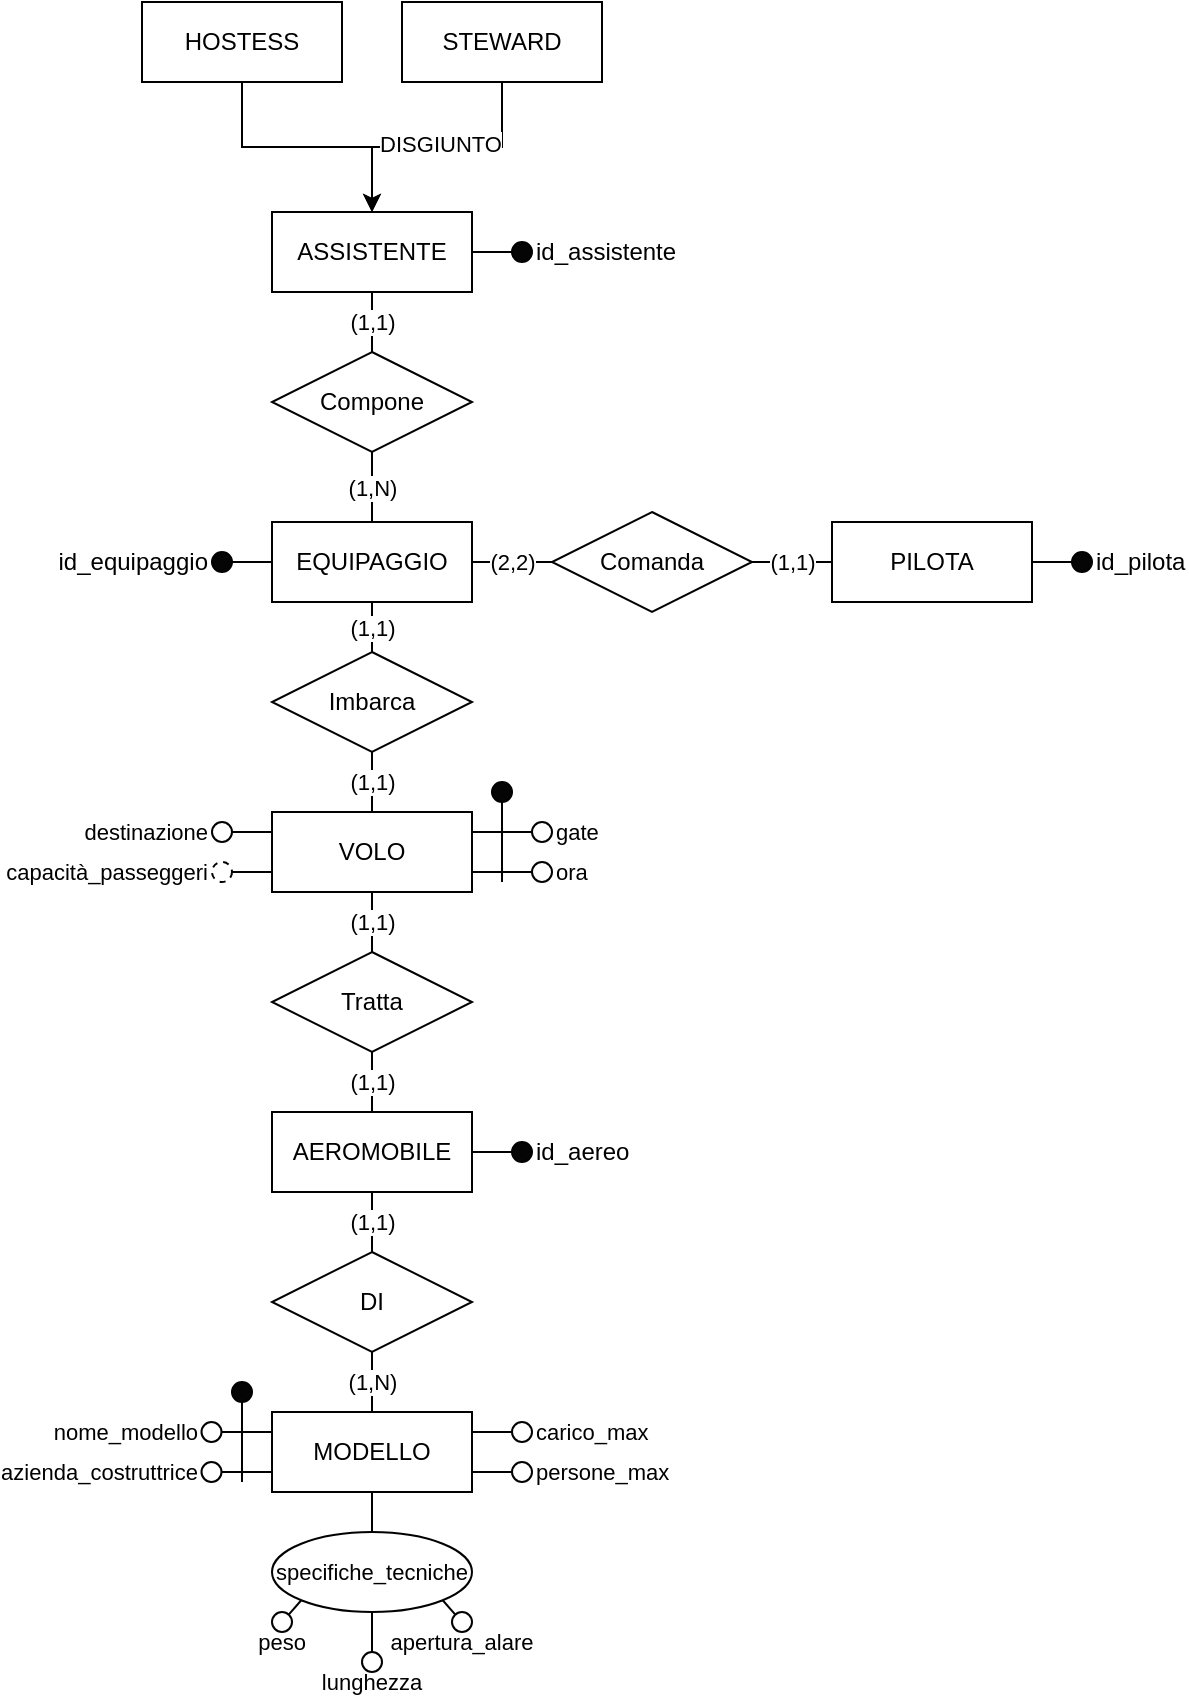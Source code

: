 <mxfile version="22.1.3" type="google" pages="4">
  <diagram name="Schema iniziale" id="0pPkHctfTOwJFwFsuPPr">
    <mxGraphModel grid="1" page="1" gridSize="10" guides="1" tooltips="1" connect="1" arrows="1" fold="1" pageScale="1" pageWidth="827" pageHeight="1169" math="0" shadow="0">
      <root>
        <mxCell id="0" />
        <mxCell id="1" parent="0" />
        <mxCell id="M8RDkimP0LEyit1O-IbQ-5" style="edgeStyle=orthogonalEdgeStyle;rounded=0;orthogonalLoop=1;jettySize=auto;html=1;entryX=0.5;entryY=0;entryDx=0;entryDy=0;" edge="1" parent="1" source="YR3IGx6ncRQYAdFYOEWZ-1" target="YR3IGx6ncRQYAdFYOEWZ-3">
          <mxGeometry relative="1" as="geometry">
            <mxPoint x="275" y="150.0" as="targetPoint" />
          </mxGeometry>
        </mxCell>
        <mxCell id="YR3IGx6ncRQYAdFYOEWZ-1" value="HOSTESS" style="whiteSpace=wrap;html=1;align=center;" vertex="1" parent="1">
          <mxGeometry x="225" y="150" width="100" height="40" as="geometry" />
        </mxCell>
        <mxCell id="M8RDkimP0LEyit1O-IbQ-6" style="edgeStyle=orthogonalEdgeStyle;rounded=0;orthogonalLoop=1;jettySize=auto;html=1;entryX=0.5;entryY=0;entryDx=0;entryDy=0;" edge="1" parent="1" source="YR3IGx6ncRQYAdFYOEWZ-2" target="YR3IGx6ncRQYAdFYOEWZ-3">
          <mxGeometry relative="1" as="geometry">
            <mxPoint x="410" y="150.0" as="targetPoint" />
          </mxGeometry>
        </mxCell>
        <mxCell id="X-rQMbt0zAnEZ4ICbaCi-1" value="DISGIUNTO" style="edgeLabel;html=1;align=center;verticalAlign=middle;resizable=0;points=[];fontSize=11;fontFamily=Helvetica;fontColor=default;" connectable="0" vertex="1" parent="M8RDkimP0LEyit1O-IbQ-6">
          <mxGeometry x="0.081" y="-2" relative="1" as="geometry">
            <mxPoint x="7" as="offset" />
          </mxGeometry>
        </mxCell>
        <mxCell id="YR3IGx6ncRQYAdFYOEWZ-2" value="STEWARD" style="whiteSpace=wrap;html=1;align=center;" vertex="1" parent="1">
          <mxGeometry x="355" y="150" width="100" height="40" as="geometry" />
        </mxCell>
        <mxCell id="YR3IGx6ncRQYAdFYOEWZ-34" style="edgeStyle=orthogonalEdgeStyle;rounded=0;orthogonalLoop=1;jettySize=auto;html=1;exitX=1;exitY=0.5;exitDx=0;exitDy=0;entryX=0;entryY=0.5;entryDx=0;entryDy=0;endArrow=none;endFill=0;" edge="1" parent="1" source="YR3IGx6ncRQYAdFYOEWZ-3" target="YR3IGx6ncRQYAdFYOEWZ-33">
          <mxGeometry relative="1" as="geometry" />
        </mxCell>
        <mxCell id="YR3IGx6ncRQYAdFYOEWZ-3" value="ASSISTENTE" style="whiteSpace=wrap;html=1;align=center;" vertex="1" parent="1">
          <mxGeometry x="290" y="255" width="100" height="40" as="geometry" />
        </mxCell>
        <mxCell id="YR3IGx6ncRQYAdFYOEWZ-40" style="edgeStyle=orthogonalEdgeStyle;rounded=0;orthogonalLoop=1;jettySize=auto;html=1;entryX=1;entryY=0.5;entryDx=0;entryDy=0;endArrow=none;endFill=0;" edge="1" parent="1" source="YR3IGx6ncRQYAdFYOEWZ-4" target="YR3IGx6ncRQYAdFYOEWZ-35">
          <mxGeometry relative="1" as="geometry" />
        </mxCell>
        <mxCell id="YR3IGx6ncRQYAdFYOEWZ-4" value="EQUIPAGGIO" style="whiteSpace=wrap;html=1;align=center;" vertex="1" parent="1">
          <mxGeometry x="290" y="410" width="100" height="40" as="geometry" />
        </mxCell>
        <mxCell id="YR3IGx6ncRQYAdFYOEWZ-5" value="PILOTA" style="whiteSpace=wrap;html=1;align=center;" vertex="1" parent="1">
          <mxGeometry x="570" y="410" width="100" height="40" as="geometry" />
        </mxCell>
        <mxCell id="YR3IGx6ncRQYAdFYOEWZ-6" value="MODELLO" style="whiteSpace=wrap;html=1;align=center;" vertex="1" parent="1">
          <mxGeometry x="290" y="855" width="100" height="40" as="geometry" />
        </mxCell>
        <mxCell id="YR3IGx6ncRQYAdFYOEWZ-7" value="AEROMOBILE" style="whiteSpace=wrap;html=1;align=center;" vertex="1" parent="1">
          <mxGeometry x="290" y="705" width="100" height="40" as="geometry" />
        </mxCell>
        <mxCell id="YR3IGx6ncRQYAdFYOEWZ-8" value="VOLO" style="whiteSpace=wrap;html=1;align=center;" vertex="1" parent="1">
          <mxGeometry x="290" y="555" width="100" height="40" as="geometry" />
        </mxCell>
        <mxCell id="YR3IGx6ncRQYAdFYOEWZ-9" value="Compone" style="shape=rhombus;perimeter=rhombusPerimeter;whiteSpace=wrap;html=1;align=center;" vertex="1" parent="1">
          <mxGeometry x="290" y="325" width="100" height="50" as="geometry" />
        </mxCell>
        <mxCell id="YR3IGx6ncRQYAdFYOEWZ-11" value="Comanda" style="shape=rhombus;perimeter=rhombusPerimeter;whiteSpace=wrap;html=1;align=center;" vertex="1" parent="1">
          <mxGeometry x="430" y="405" width="100" height="50" as="geometry" />
        </mxCell>
        <mxCell id="YR3IGx6ncRQYAdFYOEWZ-12" value="Imbarca" style="shape=rhombus;perimeter=rhombusPerimeter;whiteSpace=wrap;html=1;align=center;" vertex="1" parent="1">
          <mxGeometry x="290" y="475" width="100" height="50" as="geometry" />
        </mxCell>
        <mxCell id="YR3IGx6ncRQYAdFYOEWZ-13" value="Tratta" style="shape=rhombus;perimeter=rhombusPerimeter;whiteSpace=wrap;html=1;align=center;" vertex="1" parent="1">
          <mxGeometry x="290" y="625" width="100" height="50" as="geometry" />
        </mxCell>
        <mxCell id="YR3IGx6ncRQYAdFYOEWZ-14" value="DI" style="shape=rhombus;perimeter=rhombusPerimeter;whiteSpace=wrap;html=1;align=center;" vertex="1" parent="1">
          <mxGeometry x="290" y="775" width="100" height="50" as="geometry" />
        </mxCell>
        <mxCell id="YR3IGx6ncRQYAdFYOEWZ-18" value="(1,1)" style="endArrow=none;html=1;rounded=0;exitX=0.5;exitY=1;exitDx=0;exitDy=0;entryX=0.5;entryY=0;entryDx=0;entryDy=0;" edge="1" parent="1" source="YR3IGx6ncRQYAdFYOEWZ-8" target="YR3IGx6ncRQYAdFYOEWZ-13">
          <mxGeometry relative="1" as="geometry">
            <mxPoint x="250" y="625" as="sourcePoint" />
            <mxPoint x="410" y="625" as="targetPoint" />
          </mxGeometry>
        </mxCell>
        <mxCell id="YR3IGx6ncRQYAdFYOEWZ-20" value="(1,1)" style="endArrow=none;html=1;rounded=0;exitX=0.5;exitY=1;exitDx=0;exitDy=0;entryX=0.5;entryY=0;entryDx=0;entryDy=0;" edge="1" parent="1" source="YR3IGx6ncRQYAdFYOEWZ-13" target="YR3IGx6ncRQYAdFYOEWZ-7">
          <mxGeometry relative="1" as="geometry">
            <mxPoint x="250" y="645" as="sourcePoint" />
            <mxPoint x="410" y="645" as="targetPoint" />
          </mxGeometry>
        </mxCell>
        <mxCell id="YR3IGx6ncRQYAdFYOEWZ-21" value="(1,1)" style="endArrow=none;html=1;rounded=0;exitX=0.5;exitY=1;exitDx=0;exitDy=0;entryX=0.5;entryY=0;entryDx=0;entryDy=0;" edge="1" parent="1" source="YR3IGx6ncRQYAdFYOEWZ-7" target="YR3IGx6ncRQYAdFYOEWZ-14">
          <mxGeometry relative="1" as="geometry">
            <mxPoint x="210" y="725" as="sourcePoint" />
            <mxPoint x="370" y="725" as="targetPoint" />
          </mxGeometry>
        </mxCell>
        <mxCell id="YR3IGx6ncRQYAdFYOEWZ-22" value="(1,N)" style="endArrow=none;html=1;rounded=0;entryX=0.5;entryY=1;entryDx=0;entryDy=0;exitX=0.5;exitY=0;exitDx=0;exitDy=0;" edge="1" parent="1" source="YR3IGx6ncRQYAdFYOEWZ-6" target="YR3IGx6ncRQYAdFYOEWZ-14">
          <mxGeometry relative="1" as="geometry">
            <mxPoint x="220" y="735" as="sourcePoint" />
            <mxPoint x="380" y="735" as="targetPoint" />
          </mxGeometry>
        </mxCell>
        <mxCell id="YR3IGx6ncRQYAdFYOEWZ-23" value="(1,1)" style="endArrow=none;html=1;rounded=0;entryX=0.5;entryY=0;entryDx=0;entryDy=0;exitX=0.5;exitY=1;exitDx=0;exitDy=0;" edge="1" parent="1" source="YR3IGx6ncRQYAdFYOEWZ-12" target="YR3IGx6ncRQYAdFYOEWZ-8">
          <mxGeometry relative="1" as="geometry">
            <mxPoint x="340" y="525" as="sourcePoint" />
            <mxPoint x="500" y="525" as="targetPoint" />
          </mxGeometry>
        </mxCell>
        <mxCell id="YR3IGx6ncRQYAdFYOEWZ-24" value="(1,1)" style="endArrow=none;html=1;rounded=0;entryX=0.5;entryY=0;entryDx=0;entryDy=0;exitX=0.5;exitY=1;exitDx=0;exitDy=0;" edge="1" parent="1" source="YR3IGx6ncRQYAdFYOEWZ-4" target="YR3IGx6ncRQYAdFYOEWZ-12">
          <mxGeometry relative="1" as="geometry">
            <mxPoint x="350" y="535" as="sourcePoint" />
            <mxPoint x="350" y="565" as="targetPoint" />
          </mxGeometry>
        </mxCell>
        <mxCell id="YR3IGx6ncRQYAdFYOEWZ-25" value="&lt;span style=&quot;color: rgb(0, 0, 0); font-family: Helvetica; font-size: 11px; font-style: normal; font-variant-ligatures: normal; font-variant-caps: normal; font-weight: 400; letter-spacing: normal; orphans: 2; text-align: center; text-indent: 0px; text-transform: none; widows: 2; word-spacing: 0px; -webkit-text-stroke-width: 0px; background-color: rgb(255, 255, 255); text-decoration-thickness: initial; text-decoration-style: initial; text-decoration-color: initial; float: none; display: inline !important;&quot;&gt;(2,2)&lt;/span&gt;" style="endArrow=none;html=1;rounded=0;entryX=0;entryY=0.5;entryDx=0;entryDy=0;exitX=1;exitY=0.5;exitDx=0;exitDy=0;" edge="1" parent="1" source="YR3IGx6ncRQYAdFYOEWZ-4" target="YR3IGx6ncRQYAdFYOEWZ-11">
          <mxGeometry relative="1" as="geometry">
            <mxPoint x="350" y="460" as="sourcePoint" />
            <mxPoint x="350" y="480" as="targetPoint" />
          </mxGeometry>
        </mxCell>
        <mxCell id="YR3IGx6ncRQYAdFYOEWZ-26" value="&lt;span style=&quot;color: rgb(0, 0, 0); font-family: Helvetica; font-size: 11px; font-style: normal; font-variant-ligatures: normal; font-variant-caps: normal; font-weight: 400; letter-spacing: normal; orphans: 2; text-align: center; text-indent: 0px; text-transform: none; widows: 2; word-spacing: 0px; -webkit-text-stroke-width: 0px; background-color: rgb(255, 255, 255); text-decoration-thickness: initial; text-decoration-style: initial; text-decoration-color: initial; float: none; display: inline !important;&quot;&gt;(1,1)&lt;/span&gt;" style="endArrow=none;html=1;rounded=0;entryX=1;entryY=0.5;entryDx=0;entryDy=0;exitX=0;exitY=0.5;exitDx=0;exitDy=0;" edge="1" parent="1" source="YR3IGx6ncRQYAdFYOEWZ-5" target="YR3IGx6ncRQYAdFYOEWZ-11">
          <mxGeometry relative="1" as="geometry">
            <mxPoint x="400" y="440" as="sourcePoint" />
            <mxPoint x="450" y="435" as="targetPoint" />
          </mxGeometry>
        </mxCell>
        <mxCell id="YR3IGx6ncRQYAdFYOEWZ-27" value="&lt;span style=&quot;color: rgb(0, 0, 0); font-family: Helvetica; font-size: 11px; font-style: normal; font-variant-ligatures: normal; font-variant-caps: normal; font-weight: 400; letter-spacing: normal; orphans: 2; text-align: center; text-indent: 0px; text-transform: none; widows: 2; word-spacing: 0px; -webkit-text-stroke-width: 0px; background-color: rgb(255, 255, 255); text-decoration-thickness: initial; text-decoration-style: initial; text-decoration-color: initial; float: none; display: inline !important;&quot;&gt;(1,N)&lt;/span&gt;" style="endArrow=none;html=1;rounded=0;entryX=0.5;entryY=0;entryDx=0;entryDy=0;exitX=0.5;exitY=1;exitDx=0;exitDy=0;" edge="1" parent="1" source="YR3IGx6ncRQYAdFYOEWZ-9" target="YR3IGx6ncRQYAdFYOEWZ-4">
          <mxGeometry relative="1" as="geometry">
            <mxPoint x="350" y="465" as="sourcePoint" />
            <mxPoint x="350" y="485" as="targetPoint" />
          </mxGeometry>
        </mxCell>
        <mxCell id="YR3IGx6ncRQYAdFYOEWZ-28" value="(1,1)" style="endArrow=none;html=1;rounded=0;entryX=0.5;entryY=0;entryDx=0;entryDy=0;exitX=0.5;exitY=1;exitDx=0;exitDy=0;" edge="1" parent="1" source="YR3IGx6ncRQYAdFYOEWZ-3" target="YR3IGx6ncRQYAdFYOEWZ-9">
          <mxGeometry relative="1" as="geometry">
            <mxPoint x="339.8" y="285" as="sourcePoint" />
            <mxPoint x="339.8" y="305" as="targetPoint" />
          </mxGeometry>
        </mxCell>
        <mxCell id="YR3IGx6ncRQYAdFYOEWZ-33" value="id_assistente" style="ellipse;whiteSpace=wrap;html=1;align=left;fontStyle=0;verticalAlign=middle;horizontal=1;labelPosition=right;verticalLabelPosition=middle;labelBackgroundColor=none;fillStyle=auto;fillColor=#050505;" vertex="1" parent="1">
          <mxGeometry x="410" y="270" width="10" height="10" as="geometry" />
        </mxCell>
        <mxCell id="YR3IGx6ncRQYAdFYOEWZ-35" value="id_equipaggio" style="ellipse;whiteSpace=wrap;html=1;align=right;fontStyle=0;verticalAlign=middle;horizontal=1;labelPosition=left;verticalLabelPosition=middle;labelBackgroundColor=none;fillStyle=auto;fillColor=#050505;" vertex="1" parent="1">
          <mxGeometry x="260" y="425" width="10" height="10" as="geometry" />
        </mxCell>
        <mxCell id="YR3IGx6ncRQYAdFYOEWZ-36" value="id_pilota" style="ellipse;whiteSpace=wrap;html=1;align=left;fontStyle=0;verticalAlign=middle;horizontal=1;labelPosition=right;verticalLabelPosition=middle;labelBackgroundColor=none;fillStyle=auto;fillColor=#050505;" vertex="1" parent="1">
          <mxGeometry x="690" y="425" width="10" height="10" as="geometry" />
        </mxCell>
        <mxCell id="YR3IGx6ncRQYAdFYOEWZ-37" value="id_aereo" style="ellipse;whiteSpace=wrap;html=1;align=left;fontStyle=0;verticalAlign=middle;horizontal=1;labelPosition=right;verticalLabelPosition=middle;labelBackgroundColor=none;fillStyle=auto;fillColor=#050505;" vertex="1" parent="1">
          <mxGeometry x="410" y="720" width="10" height="10" as="geometry" />
        </mxCell>
        <mxCell id="YR3IGx6ncRQYAdFYOEWZ-38" style="edgeStyle=orthogonalEdgeStyle;rounded=0;orthogonalLoop=1;jettySize=auto;html=1;entryX=0;entryY=0.5;entryDx=0;entryDy=0;endArrow=none;endFill=0;" edge="1" parent="1" source="YR3IGx6ncRQYAdFYOEWZ-7" target="YR3IGx6ncRQYAdFYOEWZ-37">
          <mxGeometry relative="1" as="geometry" />
        </mxCell>
        <mxCell id="YR3IGx6ncRQYAdFYOEWZ-41" style="edgeStyle=orthogonalEdgeStyle;shape=connector;rounded=0;orthogonalLoop=1;jettySize=auto;html=1;entryX=0;entryY=0.5;entryDx=0;entryDy=0;labelBackgroundColor=default;strokeColor=default;align=center;verticalAlign=middle;fontFamily=Helvetica;fontSize=11;fontColor=default;endArrow=none;endFill=0;" edge="1" parent="1" source="YR3IGx6ncRQYAdFYOEWZ-5" target="YR3IGx6ncRQYAdFYOEWZ-36">
          <mxGeometry relative="1" as="geometry">
            <Array as="points">
              <mxPoint x="650" y="430" />
              <mxPoint x="650" y="430" />
            </Array>
          </mxGeometry>
        </mxCell>
        <mxCell id="YR3IGx6ncRQYAdFYOEWZ-61" style="edgeStyle=orthogonalEdgeStyle;shape=connector;rounded=0;orthogonalLoop=1;jettySize=auto;html=1;entryX=0;entryY=0.25;entryDx=0;entryDy=0;labelBackgroundColor=default;strokeColor=default;align=center;verticalAlign=middle;fontFamily=Helvetica;fontSize=11;fontColor=default;endArrow=none;endFill=0;" edge="1" parent="1" source="YR3IGx6ncRQYAdFYOEWZ-43" target="YR3IGx6ncRQYAdFYOEWZ-8">
          <mxGeometry relative="1" as="geometry" />
        </mxCell>
        <mxCell id="YR3IGx6ncRQYAdFYOEWZ-43" value="destinazione" style="ellipse;whiteSpace=wrap;html=1;align=right;fontFamily=Helvetica;fontSize=11;fontColor=default;labelPosition=left;verticalLabelPosition=middle;verticalAlign=middle;" vertex="1" parent="1">
          <mxGeometry x="260" y="560" width="10" height="10" as="geometry" />
        </mxCell>
        <mxCell id="YR3IGx6ncRQYAdFYOEWZ-58" style="edgeStyle=orthogonalEdgeStyle;shape=connector;rounded=0;orthogonalLoop=1;jettySize=auto;html=1;entryX=1;entryY=0.25;entryDx=0;entryDy=0;labelBackgroundColor=default;strokeColor=default;align=center;verticalAlign=middle;fontFamily=Helvetica;fontSize=11;fontColor=default;endArrow=none;endFill=0;" edge="1" parent="1" source="YR3IGx6ncRQYAdFYOEWZ-47" target="YR3IGx6ncRQYAdFYOEWZ-8">
          <mxGeometry relative="1" as="geometry" />
        </mxCell>
        <mxCell id="YR3IGx6ncRQYAdFYOEWZ-47" value="gate" style="ellipse;whiteSpace=wrap;html=1;align=left;fontFamily=Helvetica;fontSize=11;fontColor=default;labelPosition=right;verticalLabelPosition=middle;verticalAlign=middle;" vertex="1" parent="1">
          <mxGeometry x="420" y="560" width="10" height="10" as="geometry" />
        </mxCell>
        <mxCell id="YR3IGx6ncRQYAdFYOEWZ-57" style="edgeStyle=orthogonalEdgeStyle;shape=connector;rounded=0;orthogonalLoop=1;jettySize=auto;html=1;entryX=1;entryY=0.75;entryDx=0;entryDy=0;labelBackgroundColor=default;strokeColor=default;align=center;verticalAlign=middle;fontFamily=Helvetica;fontSize=11;fontColor=default;endArrow=none;endFill=0;" edge="1" parent="1" source="YR3IGx6ncRQYAdFYOEWZ-49" target="YR3IGx6ncRQYAdFYOEWZ-8">
          <mxGeometry relative="1" as="geometry">
            <Array as="points">
              <mxPoint x="410" y="585" />
              <mxPoint x="410" y="585" />
            </Array>
          </mxGeometry>
        </mxCell>
        <mxCell id="YR3IGx6ncRQYAdFYOEWZ-49" value="ora" style="ellipse;whiteSpace=wrap;html=1;align=left;fontFamily=Helvetica;fontSize=11;fontColor=default;labelPosition=right;verticalLabelPosition=middle;verticalAlign=middle;" vertex="1" parent="1">
          <mxGeometry x="420" y="580" width="10" height="10" as="geometry" />
        </mxCell>
        <mxCell id="YR3IGx6ncRQYAdFYOEWZ-63" style="edgeStyle=orthogonalEdgeStyle;shape=connector;rounded=0;orthogonalLoop=1;jettySize=auto;html=1;entryX=0;entryY=0.75;entryDx=0;entryDy=0;labelBackgroundColor=default;strokeColor=default;align=center;verticalAlign=middle;fontFamily=Helvetica;fontSize=11;fontColor=default;endArrow=none;endFill=0;" edge="1" parent="1" source="YR3IGx6ncRQYAdFYOEWZ-62" target="YR3IGx6ncRQYAdFYOEWZ-8">
          <mxGeometry relative="1" as="geometry" />
        </mxCell>
        <mxCell id="YR3IGx6ncRQYAdFYOEWZ-62" value="capacità_passeggeri" style="ellipse;whiteSpace=wrap;html=1;align=right;dashed=1;fontFamily=Helvetica;fontSize=11;fontColor=default;labelPosition=left;verticalLabelPosition=middle;verticalAlign=middle;" vertex="1" parent="1">
          <mxGeometry x="260" y="580" width="10" height="10" as="geometry" />
        </mxCell>
        <mxCell id="YR3IGx6ncRQYAdFYOEWZ-75" style="edgeStyle=orthogonalEdgeStyle;shape=connector;rounded=0;orthogonalLoop=1;jettySize=auto;html=1;entryX=1;entryY=0.25;entryDx=0;entryDy=0;labelBackgroundColor=default;strokeColor=default;align=center;verticalAlign=middle;fontFamily=Helvetica;fontSize=11;fontColor=default;endArrow=none;endFill=0;" edge="1" parent="1" source="YR3IGx6ncRQYAdFYOEWZ-64" target="YR3IGx6ncRQYAdFYOEWZ-6">
          <mxGeometry relative="1" as="geometry" />
        </mxCell>
        <mxCell id="YR3IGx6ncRQYAdFYOEWZ-64" value="carico_max" style="ellipse;whiteSpace=wrap;html=1;align=left;fontFamily=Helvetica;fontSize=11;fontColor=default;labelPosition=right;verticalLabelPosition=middle;verticalAlign=middle;" vertex="1" parent="1">
          <mxGeometry x="410" y="860" width="10" height="10" as="geometry" />
        </mxCell>
        <mxCell id="YR3IGx6ncRQYAdFYOEWZ-76" style="edgeStyle=orthogonalEdgeStyle;shape=connector;rounded=0;orthogonalLoop=1;jettySize=auto;html=1;entryX=1;entryY=0.75;entryDx=0;entryDy=0;labelBackgroundColor=default;strokeColor=default;align=center;verticalAlign=middle;fontFamily=Helvetica;fontSize=11;fontColor=default;endArrow=none;endFill=0;" edge="1" parent="1" source="YR3IGx6ncRQYAdFYOEWZ-65" target="YR3IGx6ncRQYAdFYOEWZ-6">
          <mxGeometry relative="1" as="geometry" />
        </mxCell>
        <mxCell id="YR3IGx6ncRQYAdFYOEWZ-65" value="persone_max" style="ellipse;whiteSpace=wrap;html=1;align=left;fontFamily=Helvetica;fontSize=11;fontColor=default;labelPosition=right;verticalLabelPosition=middle;verticalAlign=middle;" vertex="1" parent="1">
          <mxGeometry x="410" y="880" width="10" height="10" as="geometry" />
        </mxCell>
        <mxCell id="YR3IGx6ncRQYAdFYOEWZ-73" style="edgeStyle=orthogonalEdgeStyle;shape=connector;rounded=0;orthogonalLoop=1;jettySize=auto;html=1;entryX=0;entryY=0.25;entryDx=0;entryDy=0;labelBackgroundColor=default;strokeColor=default;align=center;verticalAlign=middle;fontFamily=Helvetica;fontSize=11;fontColor=default;endArrow=none;endFill=0;" edge="1" parent="1" source="YR3IGx6ncRQYAdFYOEWZ-66" target="YR3IGx6ncRQYAdFYOEWZ-6">
          <mxGeometry relative="1" as="geometry" />
        </mxCell>
        <mxCell id="YR3IGx6ncRQYAdFYOEWZ-66" value="nome_modello" style="ellipse;whiteSpace=wrap;html=1;align=right;fontFamily=Helvetica;fontSize=11;fontColor=default;labelPosition=left;verticalLabelPosition=middle;verticalAlign=middle;" vertex="1" parent="1">
          <mxGeometry x="254.75" y="860" width="10" height="10" as="geometry" />
        </mxCell>
        <mxCell id="YR3IGx6ncRQYAdFYOEWZ-74" style="edgeStyle=orthogonalEdgeStyle;shape=connector;rounded=0;orthogonalLoop=1;jettySize=auto;html=1;entryX=0;entryY=0.75;entryDx=0;entryDy=0;labelBackgroundColor=default;strokeColor=default;align=center;verticalAlign=middle;fontFamily=Helvetica;fontSize=11;fontColor=default;endArrow=none;endFill=0;" edge="1" parent="1" source="YR3IGx6ncRQYAdFYOEWZ-67" target="YR3IGx6ncRQYAdFYOEWZ-6">
          <mxGeometry relative="1" as="geometry" />
        </mxCell>
        <mxCell id="YR3IGx6ncRQYAdFYOEWZ-67" value="azienda_costruttrice" style="ellipse;whiteSpace=wrap;html=1;align=right;fontFamily=Helvetica;fontSize=11;fontColor=default;labelPosition=left;verticalLabelPosition=middle;verticalAlign=middle;" vertex="1" parent="1">
          <mxGeometry x="254.75" y="880" width="10" height="10" as="geometry" />
        </mxCell>
        <mxCell id="YR3IGx6ncRQYAdFYOEWZ-79" style="edgeStyle=orthogonalEdgeStyle;shape=connector;rounded=0;orthogonalLoop=1;jettySize=auto;html=1;entryX=0.5;entryY=1;entryDx=0;entryDy=0;labelBackgroundColor=default;strokeColor=default;align=center;verticalAlign=middle;fontFamily=Helvetica;fontSize=11;fontColor=default;endArrow=none;endFill=0;" edge="1" parent="1" source="YR3IGx6ncRQYAdFYOEWZ-78" target="YR3IGx6ncRQYAdFYOEWZ-6">
          <mxGeometry relative="1" as="geometry" />
        </mxCell>
        <mxCell id="YR3IGx6ncRQYAdFYOEWZ-78" value="specifiche_tecniche" style="ellipse;whiteSpace=wrap;html=1;align=center;fontFamily=Helvetica;fontSize=11;fontColor=default;" vertex="1" parent="1">
          <mxGeometry x="290" y="915" width="100" height="40" as="geometry" />
        </mxCell>
        <mxCell id="YR3IGx6ncRQYAdFYOEWZ-90" style="shape=connector;rounded=0;orthogonalLoop=1;jettySize=auto;html=1;entryX=0;entryY=1;entryDx=0;entryDy=0;labelBackgroundColor=default;strokeColor=default;align=center;verticalAlign=middle;fontFamily=Helvetica;fontSize=11;fontColor=default;endArrow=none;endFill=0;" edge="1" parent="1" source="YR3IGx6ncRQYAdFYOEWZ-80" target="YR3IGx6ncRQYAdFYOEWZ-78">
          <mxGeometry relative="1" as="geometry" />
        </mxCell>
        <mxCell id="YR3IGx6ncRQYAdFYOEWZ-80" value="peso" style="ellipse;whiteSpace=wrap;html=1;align=center;fontFamily=Helvetica;fontSize=11;fontColor=default;labelPosition=center;verticalLabelPosition=bottom;verticalAlign=middle;" vertex="1" parent="1">
          <mxGeometry x="290" y="955" width="10" height="10" as="geometry" />
        </mxCell>
        <mxCell id="YR3IGx6ncRQYAdFYOEWZ-83" style="shape=connector;rounded=0;orthogonalLoop=1;jettySize=auto;html=1;entryX=0.5;entryY=1;entryDx=0;entryDy=0;labelBackgroundColor=default;strokeColor=default;align=center;verticalAlign=middle;fontFamily=Helvetica;fontSize=11;fontColor=default;endArrow=none;endFill=0;" edge="1" parent="1" source="YR3IGx6ncRQYAdFYOEWZ-81" target="YR3IGx6ncRQYAdFYOEWZ-78">
          <mxGeometry relative="1" as="geometry" />
        </mxCell>
        <mxCell id="YR3IGx6ncRQYAdFYOEWZ-81" value="lunghezza" style="ellipse;whiteSpace=wrap;html=1;align=center;fontFamily=Helvetica;fontSize=11;fontColor=default;labelPosition=center;verticalLabelPosition=bottom;verticalAlign=middle;" vertex="1" parent="1">
          <mxGeometry x="335" y="975" width="10" height="10" as="geometry" />
        </mxCell>
        <mxCell id="YR3IGx6ncRQYAdFYOEWZ-91" style="shape=connector;rounded=0;orthogonalLoop=1;jettySize=auto;html=1;entryX=1;entryY=1;entryDx=0;entryDy=0;labelBackgroundColor=default;strokeColor=default;align=center;verticalAlign=middle;fontFamily=Helvetica;fontSize=11;fontColor=default;endArrow=none;endFill=0;" edge="1" parent="1" source="YR3IGx6ncRQYAdFYOEWZ-82" target="YR3IGx6ncRQYAdFYOEWZ-78">
          <mxGeometry relative="1" as="geometry" />
        </mxCell>
        <mxCell id="YR3IGx6ncRQYAdFYOEWZ-82" value="apertura_alare" style="ellipse;whiteSpace=wrap;html=1;align=center;fontFamily=Helvetica;fontSize=11;fontColor=default;labelPosition=center;verticalLabelPosition=bottom;verticalAlign=middle;" vertex="1" parent="1">
          <mxGeometry x="380" y="955" width="10" height="10" as="geometry" />
        </mxCell>
        <mxCell id="YR3IGx6ncRQYAdFYOEWZ-93" style="edgeStyle=orthogonalEdgeStyle;shape=connector;rounded=0;orthogonalLoop=1;jettySize=auto;html=1;labelBackgroundColor=default;strokeColor=default;align=center;verticalAlign=middle;fontFamily=Helvetica;fontSize=11;fontColor=default;endArrow=none;endFill=0;" edge="1" parent="1" source="YR3IGx6ncRQYAdFYOEWZ-92">
          <mxGeometry relative="1" as="geometry">
            <mxPoint x="405" y="590" as="targetPoint" />
          </mxGeometry>
        </mxCell>
        <mxCell id="YR3IGx6ncRQYAdFYOEWZ-92" value="" style="ellipse;whiteSpace=wrap;html=1;align=center;fontFamily=Helvetica;fontSize=11;fontColor=default;fillColor=#050505;" vertex="1" parent="1">
          <mxGeometry x="400" y="540" width="10" height="10" as="geometry" />
        </mxCell>
        <mxCell id="YR3IGx6ncRQYAdFYOEWZ-96" style="edgeStyle=orthogonalEdgeStyle;shape=connector;rounded=0;orthogonalLoop=1;jettySize=auto;html=1;labelBackgroundColor=default;strokeColor=default;align=center;verticalAlign=middle;fontFamily=Helvetica;fontSize=11;fontColor=default;endArrow=none;endFill=0;" edge="1" parent="1" source="YR3IGx6ncRQYAdFYOEWZ-95">
          <mxGeometry relative="1" as="geometry">
            <mxPoint x="275" y="890" as="targetPoint" />
          </mxGeometry>
        </mxCell>
        <mxCell id="YR3IGx6ncRQYAdFYOEWZ-95" value="" style="ellipse;whiteSpace=wrap;html=1;align=center;fontFamily=Helvetica;fontSize=11;fontColor=default;fillColor=#050505;" vertex="1" parent="1">
          <mxGeometry x="270" y="840" width="10" height="10" as="geometry" />
        </mxCell>
      </root>
    </mxGraphModel>
  </diagram>
  <diagram id="NV2L15p_hMeZvEWUtoHC" name="assistenti_igor">
    <mxGraphModel grid="1" page="1" gridSize="10" guides="1" tooltips="1" connect="1" arrows="1" fold="1" pageScale="1" pageWidth="827" pageHeight="1169" math="0" shadow="0">
      <root>
        <mxCell id="0" />
        <mxCell id="1" parent="0" />
        <mxCell id="sAw2rw65fHt69XS3MeU7-1" style="edgeStyle=orthogonalEdgeStyle;rounded=0;orthogonalLoop=1;jettySize=auto;html=1;endArrow=none;endFill=0;exitX=0.5;exitY=1;exitDx=0;exitDy=0;" edge="1" parent="1" source="zNJM8Huxfl1hheJMoVSh-2" target="sAw2rw65fHt69XS3MeU7-9">
          <mxGeometry relative="1" as="geometry" />
        </mxCell>
        <mxCell id="sAw2rw65fHt69XS3MeU7-18" value="(1,1)" style="edgeLabel;html=1;align=center;verticalAlign=middle;resizable=0;points=[];fontSize=11;fontFamily=Helvetica;fontColor=default;" connectable="0" vertex="1" parent="sAw2rw65fHt69XS3MeU7-1">
          <mxGeometry x="-0.255" relative="1" as="geometry">
            <mxPoint as="offset" />
          </mxGeometry>
        </mxCell>
        <mxCell id="sAw2rw65fHt69XS3MeU7-3" style="edgeStyle=orthogonalEdgeStyle;rounded=0;orthogonalLoop=1;jettySize=auto;html=1;entryX=0.5;entryY=0;entryDx=0;entryDy=0;endArrow=none;endFill=0;" edge="1" parent="1" source="sAw2rw65fHt69XS3MeU7-4" target="sAw2rw65fHt69XS3MeU7-11">
          <mxGeometry relative="1" as="geometry" />
        </mxCell>
        <mxCell id="sAw2rw65fHt69XS3MeU7-17" value="(1,1)" style="edgeLabel;html=1;align=center;verticalAlign=middle;resizable=0;points=[];fontSize=11;fontFamily=Helvetica;fontColor=default;" connectable="0" vertex="1" parent="sAw2rw65fHt69XS3MeU7-3">
          <mxGeometry x="0.055" y="-1" relative="1" as="geometry">
            <mxPoint as="offset" />
          </mxGeometry>
        </mxCell>
        <mxCell id="sAw2rw65fHt69XS3MeU7-4" value="STEWARD" style="whiteSpace=wrap;html=1;align=center;" vertex="1" parent="1">
          <mxGeometry x="324" y="440" width="100" height="40" as="geometry" />
        </mxCell>
        <mxCell id="sAw2rw65fHt69XS3MeU7-5" style="edgeStyle=orthogonalEdgeStyle;rounded=0;orthogonalLoop=1;jettySize=auto;html=1;exitX=1;exitY=0.5;exitDx=0;exitDy=0;entryX=0;entryY=0.5;entryDx=0;entryDy=0;endArrow=none;endFill=0;" edge="1" parent="1" source="sAw2rw65fHt69XS3MeU7-6" target="sAw2rw65fHt69XS3MeU7-25">
          <mxGeometry relative="1" as="geometry">
            <mxPoint x="374" y="645" as="targetPoint" />
          </mxGeometry>
        </mxCell>
        <mxCell id="KMAF_TUg9zWuKG7JgETa-3" value="(2,2)" style="edgeLabel;html=1;align=center;verticalAlign=middle;resizable=0;points=[];fontSize=11;fontFamily=Helvetica;fontColor=default;" connectable="0" vertex="1" parent="sAw2rw65fHt69XS3MeU7-5">
          <mxGeometry x="-0.013" y="-1" relative="1" as="geometry">
            <mxPoint y="-1" as="offset" />
          </mxGeometry>
        </mxCell>
        <mxCell id="sAw2rw65fHt69XS3MeU7-6" value="EQUIPAGGIO" style="whiteSpace=wrap;html=1;align=center;" vertex="1" parent="1">
          <mxGeometry x="254" y="625" width="100" height="40" as="geometry" />
        </mxCell>
        <mxCell id="sAw2rw65fHt69XS3MeU7-8" style="edgeStyle=orthogonalEdgeStyle;rounded=0;orthogonalLoop=1;jettySize=auto;html=1;endArrow=none;endFill=0;exitX=0.5;exitY=1;exitDx=0;exitDy=0;verticalAlign=top;entryX=0.25;entryY=0;entryDx=0;entryDy=0;" edge="1" parent="1" source="sAw2rw65fHt69XS3MeU7-9" target="sAw2rw65fHt69XS3MeU7-6">
          <mxGeometry relative="1" as="geometry">
            <mxPoint x="288.5" y="625" as="targetPoint" />
            <mxPoint x="243.5" y="575" as="sourcePoint" />
          </mxGeometry>
        </mxCell>
        <mxCell id="sAw2rw65fHt69XS3MeU7-21" value="(0,N)" style="edgeLabel;html=1;align=center;verticalAlign=middle;resizable=0;points=[];fontSize=11;fontFamily=Helvetica;fontColor=default;" connectable="0" vertex="1" parent="sAw2rw65fHt69XS3MeU7-8">
          <mxGeometry x="0.061" relative="1" as="geometry">
            <mxPoint x="-3" as="offset" />
          </mxGeometry>
        </mxCell>
        <mxCell id="sAw2rw65fHt69XS3MeU7-9" value="R1" style="shape=rhombus;perimeter=rhombusPerimeter;whiteSpace=wrap;html=1;align=center;" vertex="1" parent="1">
          <mxGeometry x="179" y="520" width="100" height="50" as="geometry" />
        </mxCell>
        <mxCell id="sAw2rw65fHt69XS3MeU7-10" style="edgeStyle=orthogonalEdgeStyle;rounded=0;orthogonalLoop=1;jettySize=auto;html=1;endArrow=none;endFill=0;exitX=0.5;exitY=1;exitDx=0;exitDy=0;entryX=0.75;entryY=0;entryDx=0;entryDy=0;" edge="1" parent="1" source="sAw2rw65fHt69XS3MeU7-11" target="sAw2rw65fHt69XS3MeU7-6">
          <mxGeometry relative="1" as="geometry">
            <mxPoint x="324" y="625.0" as="targetPoint" />
            <mxPoint x="364" y="575" as="sourcePoint" />
          </mxGeometry>
        </mxCell>
        <mxCell id="sAw2rw65fHt69XS3MeU7-19" value="(0,N)" style="edgeLabel;html=1;align=center;verticalAlign=middle;resizable=0;points=[];fontSize=11;fontFamily=Helvetica;fontColor=default;" connectable="0" vertex="1" parent="sAw2rw65fHt69XS3MeU7-10">
          <mxGeometry x="0.031" y="-1" relative="1" as="geometry">
            <mxPoint as="offset" />
          </mxGeometry>
        </mxCell>
        <mxCell id="sAw2rw65fHt69XS3MeU7-11" value="R2" style="shape=rhombus;perimeter=rhombusPerimeter;whiteSpace=wrap;html=1;align=center;" vertex="1" parent="1">
          <mxGeometry x="324" y="520" width="100" height="50" as="geometry" />
        </mxCell>
        <mxCell id="sAw2rw65fHt69XS3MeU7-12" style="edgeStyle=orthogonalEdgeStyle;rounded=0;orthogonalLoop=1;jettySize=auto;html=1;exitX=1;exitY=0.5;exitDx=0;exitDy=0;entryX=0;entryY=0.5;entryDx=0;entryDy=0;endArrow=none;endFill=0;" edge="1" parent="1" source="sAw2rw65fHt69XS3MeU7-4" target="sAw2rw65fHt69XS3MeU7-13">
          <mxGeometry relative="1" as="geometry">
            <mxPoint x="424" y="460" as="sourcePoint" />
          </mxGeometry>
        </mxCell>
        <mxCell id="sAw2rw65fHt69XS3MeU7-13" value="CF" style="ellipse;whiteSpace=wrap;html=1;align=left;fontStyle=0;verticalAlign=middle;horizontal=1;labelPosition=right;verticalLabelPosition=middle;labelBackgroundColor=none;fillStyle=auto;fillColor=#050505;" vertex="1" parent="1">
          <mxGeometry x="439" y="455" width="10" height="10" as="geometry" />
        </mxCell>
        <mxCell id="zNJM8Huxfl1hheJMoVSh-4" style="edgeStyle=orthogonalEdgeStyle;shape=connector;rounded=0;orthogonalLoop=1;jettySize=auto;html=1;entryX=0;entryY=0.5;entryDx=0;entryDy=0;labelBackgroundColor=default;strokeColor=default;align=center;verticalAlign=middle;fontFamily=Helvetica;fontSize=11;fontColor=default;endArrow=none;endFill=0;" edge="1" parent="1" source="sAw2rw65fHt69XS3MeU7-14" target="zNJM8Huxfl1hheJMoVSh-2">
          <mxGeometry relative="1" as="geometry" />
        </mxCell>
        <mxCell id="sAw2rw65fHt69XS3MeU7-14" value="CF" style="ellipse;whiteSpace=wrap;html=1;align=right;fontStyle=0;verticalAlign=middle;horizontal=1;labelPosition=left;verticalLabelPosition=middle;labelBackgroundColor=none;fillStyle=auto;fillColor=#050505;" vertex="1" parent="1">
          <mxGeometry x="164" y="455" width="10" height="10" as="geometry" />
        </mxCell>
        <mxCell id="sAw2rw65fHt69XS3MeU7-22" style="edgeStyle=orthogonalEdgeStyle;rounded=0;orthogonalLoop=1;jettySize=auto;html=1;entryX=1;entryY=0.5;entryDx=0;entryDy=0;endArrow=none;endFill=0;" edge="1" parent="1" source="sAw2rw65fHt69XS3MeU7-24" target="sAw2rw65fHt69XS3MeU7-25">
          <mxGeometry relative="1" as="geometry" />
        </mxCell>
        <mxCell id="sAw2rw65fHt69XS3MeU7-23" value="(1,1)" style="edgeLabel;html=1;align=center;verticalAlign=middle;resizable=0;points=[];fontSize=11;fontFamily=Helvetica;fontColor=default;" connectable="0" vertex="1" parent="sAw2rw65fHt69XS3MeU7-22">
          <mxGeometry x="0.055" y="-1" relative="1" as="geometry">
            <mxPoint as="offset" />
          </mxGeometry>
        </mxCell>
        <mxCell id="sAw2rw65fHt69XS3MeU7-24" value="PILOTA" style="whiteSpace=wrap;html=1;align=center;" vertex="1" parent="1">
          <mxGeometry x="534" y="625" width="100" height="40" as="geometry" />
        </mxCell>
        <mxCell id="sAw2rw65fHt69XS3MeU7-25" value="R3" style="shape=rhombus;perimeter=rhombusPerimeter;whiteSpace=wrap;html=1;align=center;" vertex="1" parent="1">
          <mxGeometry x="394" y="620" width="100" height="50" as="geometry" />
        </mxCell>
        <mxCell id="sAw2rw65fHt69XS3MeU7-26" style="edgeStyle=orthogonalEdgeStyle;rounded=0;orthogonalLoop=1;jettySize=auto;html=1;exitX=1;exitY=0.5;exitDx=0;exitDy=0;entryX=0;entryY=0.5;entryDx=0;entryDy=0;endArrow=none;endFill=0;" edge="1" parent="1" source="sAw2rw65fHt69XS3MeU7-24" target="sAw2rw65fHt69XS3MeU7-27">
          <mxGeometry relative="1" as="geometry">
            <mxPoint x="474" y="560" as="sourcePoint" />
          </mxGeometry>
        </mxCell>
        <mxCell id="sAw2rw65fHt69XS3MeU7-27" value="nome" style="ellipse;whiteSpace=wrap;html=1;align=left;fontStyle=0;verticalAlign=middle;horizontal=1;labelPosition=right;verticalLabelPosition=middle;labelBackgroundColor=none;fillStyle=auto;fillColor=#050505;" vertex="1" parent="1">
          <mxGeometry x="654" y="640" width="10" height="10" as="geometry" />
        </mxCell>
        <mxCell id="KMAF_TUg9zWuKG7JgETa-1" style="edgeStyle=orthogonalEdgeStyle;rounded=0;orthogonalLoop=1;jettySize=auto;html=1;entryX=1;entryY=0.5;entryDx=0;entryDy=0;endArrow=none;endFill=0;exitX=0;exitY=0.5;exitDx=0;exitDy=0;" edge="1" parent="1" source="sAw2rw65fHt69XS3MeU7-6" target="KMAF_TUg9zWuKG7JgETa-2">
          <mxGeometry relative="1" as="geometry">
            <mxPoint x="254" y="645" as="sourcePoint" />
          </mxGeometry>
        </mxCell>
        <mxCell id="KMAF_TUg9zWuKG7JgETa-2" value="id_equipaggio" style="ellipse;whiteSpace=wrap;html=1;align=right;fontStyle=0;verticalAlign=middle;horizontal=1;labelPosition=left;verticalLabelPosition=middle;labelBackgroundColor=none;fillStyle=auto;fillColor=#050505;" vertex="1" parent="1">
          <mxGeometry x="224" y="640" width="10" height="10" as="geometry" />
        </mxCell>
        <mxCell id="KMAF_TUg9zWuKG7JgETa-6" value="&lt;div&gt;Vincolo di integrità:&lt;/div&gt;&lt;div&gt;&lt;ul&gt;&lt;li&gt;L&#39;entità &quot;Equipaggio&quot; deve avere almeno uno tra Hostess e Steward.&lt;/li&gt;&lt;/ul&gt;&lt;/div&gt;" style="text;html=1;align=left;verticalAlign=middle;resizable=0;points=[];autosize=1;strokeColor=none;fillColor=none;fontSize=11;fontFamily=Helvetica;fontColor=default;fontStyle=1" vertex="1" parent="1">
          <mxGeometry x="164" y="723" width="420" height="60" as="geometry" />
        </mxCell>
        <mxCell id="zNJM8Huxfl1hheJMoVSh-2" value="HOSTESS" style="whiteSpace=wrap;html=1;align=center;" vertex="1" parent="1">
          <mxGeometry x="184" y="440" width="100" height="40" as="geometry" />
        </mxCell>
      </root>
    </mxGraphModel>
  </diagram>
  <diagram id="W3ULXoVthn7BF6onZsOM" name="assistenti_thomas">
    <mxGraphModel grid="1" page="1" gridSize="10" guides="1" tooltips="1" connect="1" arrows="1" fold="1" pageScale="1" pageWidth="827" pageHeight="1169" math="0" shadow="0">
      <root>
        <mxCell id="0" />
        <mxCell id="1" parent="0" />
        <mxCell id="8mBXB4MeN-FwVvbDep6l-1" value="Hostess" style="whiteSpace=wrap;html=1;align=center;" vertex="1" parent="1">
          <mxGeometry x="200" y="410" width="100" height="40" as="geometry" />
        </mxCell>
        <mxCell id="8mBXB4MeN-FwVvbDep6l-2" value="Steward" style="whiteSpace=wrap;html=1;align=center;" vertex="1" parent="1">
          <mxGeometry x="320" y="410" width="100" height="40" as="geometry" />
        </mxCell>
        <mxCell id="8mBXB4MeN-FwVvbDep6l-4" value="PersonaleCabina" style="whiteSpace=wrap;html=1;align=center;" vertex="1" parent="1">
          <mxGeometry x="260" y="570" width="100" height="40" as="geometry" />
        </mxCell>
        <mxCell id="8mBXB4MeN-FwVvbDep6l-5" value="EQUIPAGGIO" style="whiteSpace=wrap;html=1;align=center;" vertex="1" parent="1">
          <mxGeometry x="260" y="720" width="100" height="40" as="geometry" />
        </mxCell>
        <mxCell id="8mBXB4MeN-FwVvbDep6l-7" value="" style="endArrow=none;html=1;rounded=0;exitX=0.5;exitY=1;exitDx=0;exitDy=0;entryX=0.5;entryY=0;entryDx=0;entryDy=0;edgeStyle=orthogonalEdgeStyle;" edge="1" parent="1" source="8mBXB4MeN-FwVvbDep6l-2" target="rfEGDVTdk22OrE-ShUFt-14">
          <mxGeometry relative="1" as="geometry">
            <mxPoint x="310" y="530" as="sourcePoint" />
            <mxPoint x="380" y="450" as="targetPoint" />
          </mxGeometry>
        </mxCell>
        <mxCell id="8mBXB4MeN-FwVvbDep6l-8" value="(1,1)" style="edgeLabel;html=1;align=center;verticalAlign=middle;resizable=0;points=[];" connectable="0" vertex="1" parent="8mBXB4MeN-FwVvbDep6l-7">
          <mxGeometry x="-0.728" y="-2" relative="1" as="geometry">
            <mxPoint x="2" y="7" as="offset" />
          </mxGeometry>
        </mxCell>
        <mxCell id="8mBXB4MeN-FwVvbDep6l-10" value="" style="endArrow=none;html=1;rounded=0;exitX=0.5;exitY=0;exitDx=0;exitDy=0;entryX=0.5;entryY=1;entryDx=0;entryDy=0;edgeStyle=orthogonalEdgeStyle;" edge="1" parent="1" source="rfEGDVTdk22OrE-ShUFt-13" target="8mBXB4MeN-FwVvbDep6l-1">
          <mxGeometry relative="1" as="geometry">
            <mxPoint x="240" y="450" as="sourcePoint" />
            <mxPoint x="470" y="530" as="targetPoint" />
          </mxGeometry>
        </mxCell>
        <mxCell id="8mBXB4MeN-FwVvbDep6l-11" value="(1,1)" style="edgeLabel;html=1;align=center;verticalAlign=middle;resizable=0;points=[];" connectable="0" vertex="1" parent="8mBXB4MeN-FwVvbDep6l-10">
          <mxGeometry x="0.723" relative="1" as="geometry">
            <mxPoint y="7" as="offset" />
          </mxGeometry>
        </mxCell>
        <mxCell id="8mBXB4MeN-FwVvbDep6l-12" value="" style="endArrow=none;html=1;rounded=0;exitX=0.75;exitY=0;exitDx=0;exitDy=0;entryX=0.5;entryY=1;entryDx=0;entryDy=0;edgeStyle=orthogonalEdgeStyle;" edge="1" parent="1" source="8mBXB4MeN-FwVvbDep6l-4" target="rfEGDVTdk22OrE-ShUFt-14">
          <mxGeometry relative="1" as="geometry">
            <mxPoint x="310" y="530" as="sourcePoint" />
            <mxPoint x="380" y="510" as="targetPoint" />
          </mxGeometry>
        </mxCell>
        <mxCell id="8mBXB4MeN-FwVvbDep6l-13" value="(0,N)" style="edgeLabel;html=1;align=center;verticalAlign=middle;resizable=0;points=[];" connectable="0" vertex="1" parent="8mBXB4MeN-FwVvbDep6l-12">
          <mxGeometry x="-0.541" y="1" relative="1" as="geometry">
            <mxPoint x="16" y="-3" as="offset" />
          </mxGeometry>
        </mxCell>
        <mxCell id="8mBXB4MeN-FwVvbDep6l-14" value="" style="endArrow=none;html=1;rounded=0;exitX=0.5;exitY=1;exitDx=0;exitDy=0;entryX=0.5;entryY=0;entryDx=0;entryDy=0;edgeStyle=orthogonalEdgeStyle;" edge="1" parent="1" source="8mBXB4MeN-FwVvbDep6l-4" target="rfEGDVTdk22OrE-ShUFt-10">
          <mxGeometry relative="1" as="geometry">
            <mxPoint x="310" y="610" as="sourcePoint" />
            <mxPoint x="310" y="640" as="targetPoint" />
          </mxGeometry>
        </mxCell>
        <mxCell id="8mBXB4MeN-FwVvbDep6l-15" value="(1,1)" style="edgeLabel;html=1;align=center;verticalAlign=middle;resizable=0;points=[];" connectable="0" vertex="1" parent="8mBXB4MeN-FwVvbDep6l-14">
          <mxGeometry x="-0.4" y="1" relative="1" as="geometry">
            <mxPoint x="-1" y="8" as="offset" />
          </mxGeometry>
        </mxCell>
        <mxCell id="8mBXB4MeN-FwVvbDep6l-17" value="" style="endArrow=none;html=1;rounded=0;exitX=0.5;exitY=1;exitDx=0;exitDy=0;entryX=0.5;entryY=0;entryDx=0;entryDy=0;edgeStyle=orthogonalEdgeStyle;" edge="1" parent="1" source="rfEGDVTdk22OrE-ShUFt-10" target="8mBXB4MeN-FwVvbDep6l-5">
          <mxGeometry relative="1" as="geometry">
            <mxPoint x="310" y="700" as="sourcePoint" />
            <mxPoint x="470" y="610" as="targetPoint" />
          </mxGeometry>
        </mxCell>
        <mxCell id="rfEGDVTdk22OrE-ShUFt-12" value="(1,N)" style="edgeLabel;html=1;align=center;verticalAlign=middle;resizable=0;points=[];fontSize=11;fontFamily=Helvetica;fontColor=default;" connectable="0" vertex="1" parent="8mBXB4MeN-FwVvbDep6l-17">
          <mxGeometry x="-0.104" relative="1" as="geometry">
            <mxPoint as="offset" />
          </mxGeometry>
        </mxCell>
        <mxCell id="8mBXB4MeN-FwVvbDep6l-19" value="" style="endArrow=none;html=1;rounded=0;exitX=0.5;exitY=1;exitDx=0;exitDy=0;entryX=0.25;entryY=0;entryDx=0;entryDy=0;edgeStyle=orthogonalEdgeStyle;" edge="1" parent="1" source="rfEGDVTdk22OrE-ShUFt-13" target="8mBXB4MeN-FwVvbDep6l-4">
          <mxGeometry relative="1" as="geometry">
            <mxPoint x="240" y="510" as="sourcePoint" />
            <mxPoint x="470" y="570" as="targetPoint" />
          </mxGeometry>
        </mxCell>
        <mxCell id="8mBXB4MeN-FwVvbDep6l-20" value="(0,N)" style="edgeLabel;html=1;align=center;verticalAlign=middle;resizable=0;points=[];" connectable="0" vertex="1" parent="8mBXB4MeN-FwVvbDep6l-19">
          <mxGeometry x="0.574" y="-1" relative="1" as="geometry">
            <mxPoint x="-14" y="-4" as="offset" />
          </mxGeometry>
        </mxCell>
        <mxCell id="QNb7PiFClXXXaHY0jRJx-1" value="&lt;div&gt;Vincolo di integrità:&lt;/div&gt;&lt;div&gt;&lt;ul&gt;&lt;li&gt;PersonaleCabina non nullo.&lt;/li&gt;&lt;/ul&gt;&lt;/div&gt;" style="text;html=1;align=left;verticalAlign=middle;resizable=0;points=[];autosize=1;strokeColor=none;fillColor=none;fontSize=11;fontFamily=Helvetica;fontColor=default;fontStyle=1" vertex="1" parent="1">
          <mxGeometry x="430" y="620" width="210" height="60" as="geometry" />
        </mxCell>
        <mxCell id="rfEGDVTdk22OrE-ShUFt-10" value="Compone" style="shape=rhombus;perimeter=rhombusPerimeter;whiteSpace=wrap;html=1;align=center;" vertex="1" parent="1">
          <mxGeometry x="260" y="640" width="100" height="50" as="geometry" />
        </mxCell>
        <mxCell id="rfEGDVTdk22OrE-ShUFt-13" value="R1" style="shape=rhombus;perimeter=rhombusPerimeter;whiteSpace=wrap;html=1;align=center;" vertex="1" parent="1">
          <mxGeometry x="200" y="480" width="100" height="50" as="geometry" />
        </mxCell>
        <mxCell id="rfEGDVTdk22OrE-ShUFt-14" value="R2" style="shape=rhombus;perimeter=rhombusPerimeter;whiteSpace=wrap;html=1;align=center;" vertex="1" parent="1">
          <mxGeometry x="320" y="480" width="100" height="50" as="geometry" />
        </mxCell>
      </root>
    </mxGraphModel>
  </diagram>
  <diagram id="xC8tBzaZ1ZMg9xiAxQnG" name="assistenti_stan">
    <mxGraphModel grid="1" page="1" gridSize="10" guides="1" tooltips="1" connect="1" arrows="1" fold="1" pageScale="1" pageWidth="827" pageHeight="1169" math="0" shadow="0">
      <root>
        <mxCell id="0" />
        <mxCell id="1" parent="0" />
        <mxCell id="GZuFngdw0K1UWdduLUoC-1" value="PERSONALE" style="whiteSpace=wrap;html=1;align=center;" vertex="1" parent="1">
          <mxGeometry x="364" y="500" width="100" height="40" as="geometry" />
        </mxCell>
        <mxCell id="GZuFngdw0K1UWdduLUoC-2" value="EQUIPAGGIO" style="whiteSpace=wrap;html=1;align=center;" vertex="1" parent="1">
          <mxGeometry x="364" y="650" width="100" height="40" as="geometry" />
        </mxCell>
        <mxCell id="GZuFngdw0K1UWdduLUoC-3" value="" style="endArrow=none;html=1;rounded=0;exitX=0.5;exitY=1;exitDx=0;exitDy=0;entryX=0.5;entryY=0;entryDx=0;entryDy=0;edgeStyle=orthogonalEdgeStyle;" edge="1" parent="1" source="GZuFngdw0K1UWdduLUoC-1" target="GZuFngdw0K1UWdduLUoC-7">
          <mxGeometry relative="1" as="geometry">
            <mxPoint x="414" y="540" as="sourcePoint" />
            <mxPoint x="414" y="570" as="targetPoint" />
          </mxGeometry>
        </mxCell>
        <mxCell id="GZuFngdw0K1UWdduLUoC-4" value="(1,1)" style="edgeLabel;html=1;align=center;verticalAlign=middle;resizable=0;points=[];" connectable="0" vertex="1" parent="GZuFngdw0K1UWdduLUoC-3">
          <mxGeometry x="-0.4" y="1" relative="1" as="geometry">
            <mxPoint x="-1" y="8" as="offset" />
          </mxGeometry>
        </mxCell>
        <mxCell id="GZuFngdw0K1UWdduLUoC-5" value="" style="endArrow=none;html=1;rounded=0;exitX=0.5;exitY=1;exitDx=0;exitDy=0;entryX=0.5;entryY=0;entryDx=0;entryDy=0;edgeStyle=orthogonalEdgeStyle;" edge="1" parent="1" source="GZuFngdw0K1UWdduLUoC-7" target="GZuFngdw0K1UWdduLUoC-2">
          <mxGeometry relative="1" as="geometry">
            <mxPoint x="414" y="630" as="sourcePoint" />
            <mxPoint x="574" y="540" as="targetPoint" />
          </mxGeometry>
        </mxCell>
        <mxCell id="GZuFngdw0K1UWdduLUoC-6" value="(1,N)" style="edgeLabel;html=1;align=center;verticalAlign=middle;resizable=0;points=[];fontSize=11;fontFamily=Helvetica;fontColor=default;" connectable="0" vertex="1" parent="GZuFngdw0K1UWdduLUoC-5">
          <mxGeometry x="-0.104" relative="1" as="geometry">
            <mxPoint as="offset" />
          </mxGeometry>
        </mxCell>
        <mxCell id="GZuFngdw0K1UWdduLUoC-7" value="Compone" style="shape=rhombus;perimeter=rhombusPerimeter;whiteSpace=wrap;html=1;align=center;" vertex="1" parent="1">
          <mxGeometry x="364" y="570" width="100" height="50" as="geometry" />
        </mxCell>
        <mxCell id="jxHAO01YJIiPBbHoQY9q-2" style="edgeStyle=orthogonalEdgeStyle;shape=connector;rounded=0;orthogonalLoop=1;jettySize=auto;html=1;entryX=0.25;entryY=0;entryDx=0;entryDy=0;labelBackgroundColor=default;strokeColor=default;align=center;verticalAlign=middle;fontFamily=Helvetica;fontSize=11;fontColor=default;endArrow=none;endFill=0;" edge="1" parent="1" source="oRMwrgmmOawj_BVbT-nX-1" target="GZuFngdw0K1UWdduLUoC-1">
          <mxGeometry relative="1" as="geometry" />
        </mxCell>
        <mxCell id="oRMwrgmmOawj_BVbT-nX-1" value="CF" style="ellipse;whiteSpace=wrap;html=1;align=center;fontStyle=0;verticalAlign=bottom;horizontal=1;labelPosition=center;verticalLabelPosition=top;labelBackgroundColor=none;fillStyle=auto;fillColor=#050505;" vertex="1" parent="1">
          <mxGeometry x="384" y="480" width="10" height="10" as="geometry" />
        </mxCell>
        <mxCell id="jxHAO01YJIiPBbHoQY9q-3" style="edgeStyle=orthogonalEdgeStyle;shape=connector;rounded=0;orthogonalLoop=1;jettySize=auto;html=1;entryX=0.75;entryY=0;entryDx=0;entryDy=0;labelBackgroundColor=default;strokeColor=default;align=center;verticalAlign=middle;fontFamily=Helvetica;fontSize=11;fontColor=default;endArrow=none;endFill=0;" edge="1" parent="1" source="jxHAO01YJIiPBbHoQY9q-1" target="GZuFngdw0K1UWdduLUoC-1">
          <mxGeometry relative="1" as="geometry" />
        </mxCell>
        <mxCell id="jxHAO01YJIiPBbHoQY9q-1" value="tipo" style="ellipse;whiteSpace=wrap;html=1;align=center;dashed=1;fontFamily=Helvetica;fontSize=11;fontColor=default;labelPosition=center;verticalLabelPosition=top;verticalAlign=bottom;" vertex="1" parent="1">
          <mxGeometry x="434" y="480" width="10" height="10" as="geometry" />
        </mxCell>
        <mxCell id="-iYIkd85yk-szGpyeWb5-1" value="&lt;div&gt;Nota: attributo tipo puo&#39; essere hostess oppure steward.&lt;/div&gt;" style="text;html=1;align=left;verticalAlign=middle;resizable=0;points=[];autosize=1;strokeColor=none;fillColor=none;fontSize=11;fontFamily=Helvetica;fontColor=default;fontStyle=1" vertex="1" parent="1">
          <mxGeometry x="279" y="380" width="320" height="30" as="geometry" />
        </mxCell>
      </root>
    </mxGraphModel>
  </diagram>
</mxfile>
